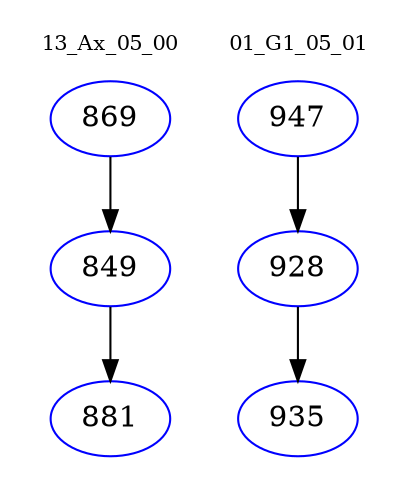 digraph{
subgraph cluster_0 {
color = white
label = "13_Ax_05_00";
fontsize=10;
T0_869 [label="869", color="blue"]
T0_869 -> T0_849 [color="black"]
T0_849 [label="849", color="blue"]
T0_849 -> T0_881 [color="black"]
T0_881 [label="881", color="blue"]
}
subgraph cluster_1 {
color = white
label = "01_G1_05_01";
fontsize=10;
T1_947 [label="947", color="blue"]
T1_947 -> T1_928 [color="black"]
T1_928 [label="928", color="blue"]
T1_928 -> T1_935 [color="black"]
T1_935 [label="935", color="blue"]
}
}
